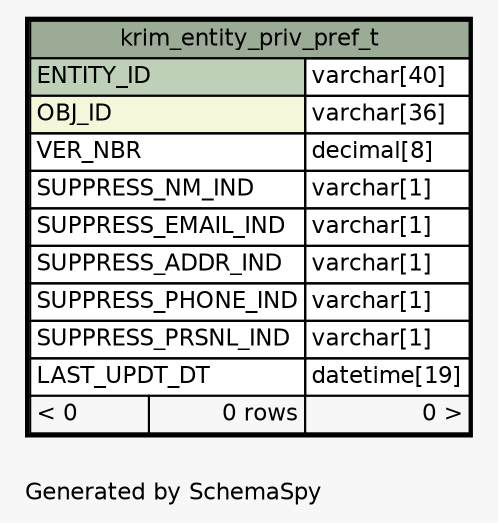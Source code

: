 // dot 2.28.0 on Mac OS X 10.7.2
// SchemaSpy rev 590
digraph "oneDegreeRelationshipsDiagram" {
  graph [
    rankdir="RL"
    bgcolor="#f7f7f7"
    label="\nGenerated by SchemaSpy"
    labeljust="l"
    nodesep="0.18"
    ranksep="0.46"
    fontname="Helvetica"
    fontsize="11"
  ];
  node [
    fontname="Helvetica"
    fontsize="11"
    shape="plaintext"
  ];
  edge [
    arrowsize="0.8"
  ];
  "krim_entity_priv_pref_t" [
    label=<
    <TABLE BORDER="2" CELLBORDER="1" CELLSPACING="0" BGCOLOR="#ffffff">
      <TR><TD COLSPAN="3" BGCOLOR="#9bab96" ALIGN="CENTER">krim_entity_priv_pref_t</TD></TR>
      <TR><TD PORT="ENTITY_ID" COLSPAN="2" BGCOLOR="#bed1b8" ALIGN="LEFT">ENTITY_ID</TD><TD PORT="ENTITY_ID.type" ALIGN="LEFT">varchar[40]</TD></TR>
      <TR><TD PORT="OBJ_ID" COLSPAN="2" BGCOLOR="#f4f7da" ALIGN="LEFT">OBJ_ID</TD><TD PORT="OBJ_ID.type" ALIGN="LEFT">varchar[36]</TD></TR>
      <TR><TD PORT="VER_NBR" COLSPAN="2" ALIGN="LEFT">VER_NBR</TD><TD PORT="VER_NBR.type" ALIGN="LEFT">decimal[8]</TD></TR>
      <TR><TD PORT="SUPPRESS_NM_IND" COLSPAN="2" ALIGN="LEFT">SUPPRESS_NM_IND</TD><TD PORT="SUPPRESS_NM_IND.type" ALIGN="LEFT">varchar[1]</TD></TR>
      <TR><TD PORT="SUPPRESS_EMAIL_IND" COLSPAN="2" ALIGN="LEFT">SUPPRESS_EMAIL_IND</TD><TD PORT="SUPPRESS_EMAIL_IND.type" ALIGN="LEFT">varchar[1]</TD></TR>
      <TR><TD PORT="SUPPRESS_ADDR_IND" COLSPAN="2" ALIGN="LEFT">SUPPRESS_ADDR_IND</TD><TD PORT="SUPPRESS_ADDR_IND.type" ALIGN="LEFT">varchar[1]</TD></TR>
      <TR><TD PORT="SUPPRESS_PHONE_IND" COLSPAN="2" ALIGN="LEFT">SUPPRESS_PHONE_IND</TD><TD PORT="SUPPRESS_PHONE_IND.type" ALIGN="LEFT">varchar[1]</TD></TR>
      <TR><TD PORT="SUPPRESS_PRSNL_IND" COLSPAN="2" ALIGN="LEFT">SUPPRESS_PRSNL_IND</TD><TD PORT="SUPPRESS_PRSNL_IND.type" ALIGN="LEFT">varchar[1]</TD></TR>
      <TR><TD PORT="LAST_UPDT_DT" COLSPAN="2" ALIGN="LEFT">LAST_UPDT_DT</TD><TD PORT="LAST_UPDT_DT.type" ALIGN="LEFT">datetime[19]</TD></TR>
      <TR><TD ALIGN="LEFT" BGCOLOR="#f7f7f7">&lt; 0</TD><TD ALIGN="RIGHT" BGCOLOR="#f7f7f7">0 rows</TD><TD ALIGN="RIGHT" BGCOLOR="#f7f7f7">0 &gt;</TD></TR>
    </TABLE>>
    URL="krim_entity_priv_pref_t.html"
    tooltip="krim_entity_priv_pref_t"
  ];
}

